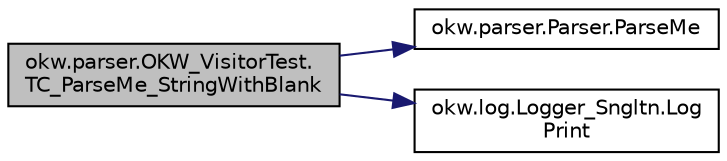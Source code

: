 digraph "okw.parser.OKW_VisitorTest.TC_ParseMe_StringWithBlank"
{
 // INTERACTIVE_SVG=YES
 // LATEX_PDF_SIZE
  edge [fontname="Helvetica",fontsize="10",labelfontname="Helvetica",labelfontsize="10"];
  node [fontname="Helvetica",fontsize="10",shape=record];
  rankdir="LR";
  Node49 [label="okw.parser.OKW_VisitorTest.\lTC_ParseMe_StringWithBlank",height=0.2,width=0.4,color="black", fillcolor="grey75", style="filled", fontcolor="black",tooltip="Prüft, ob ein leerer String verarbeitet wird."];
  Node49 -> Node50 [color="midnightblue",fontsize="10",style="solid",fontname="Helvetica"];
  Node50 [label="okw.parser.Parser.ParseMe",height=0.2,width=0.4,color="black", fillcolor="white", style="filled",URL="$classokw_1_1parser_1_1_parser.html#a46afb901847316c744413ce473ecada3",tooltip="Parst einen _List&lt string&gt, ersetzt die Parser-Schlüsslewörter durch Werte."];
  Node49 -> Node51 [color="midnightblue",fontsize="10",style="solid",fontname="Helvetica"];
  Node51 [label="okw.log.Logger_Sngltn.Log\lPrint",height=0.2,width=0.4,color="black", fillcolor="white", style="filled",URL="$classokw_1_1log_1_1_logger___sngltn.html#a8ebceaddd6cc6963ddb8e08c72ea808c",tooltip="LogPrint Function: Prints the values of expressions to the results file."];
}

